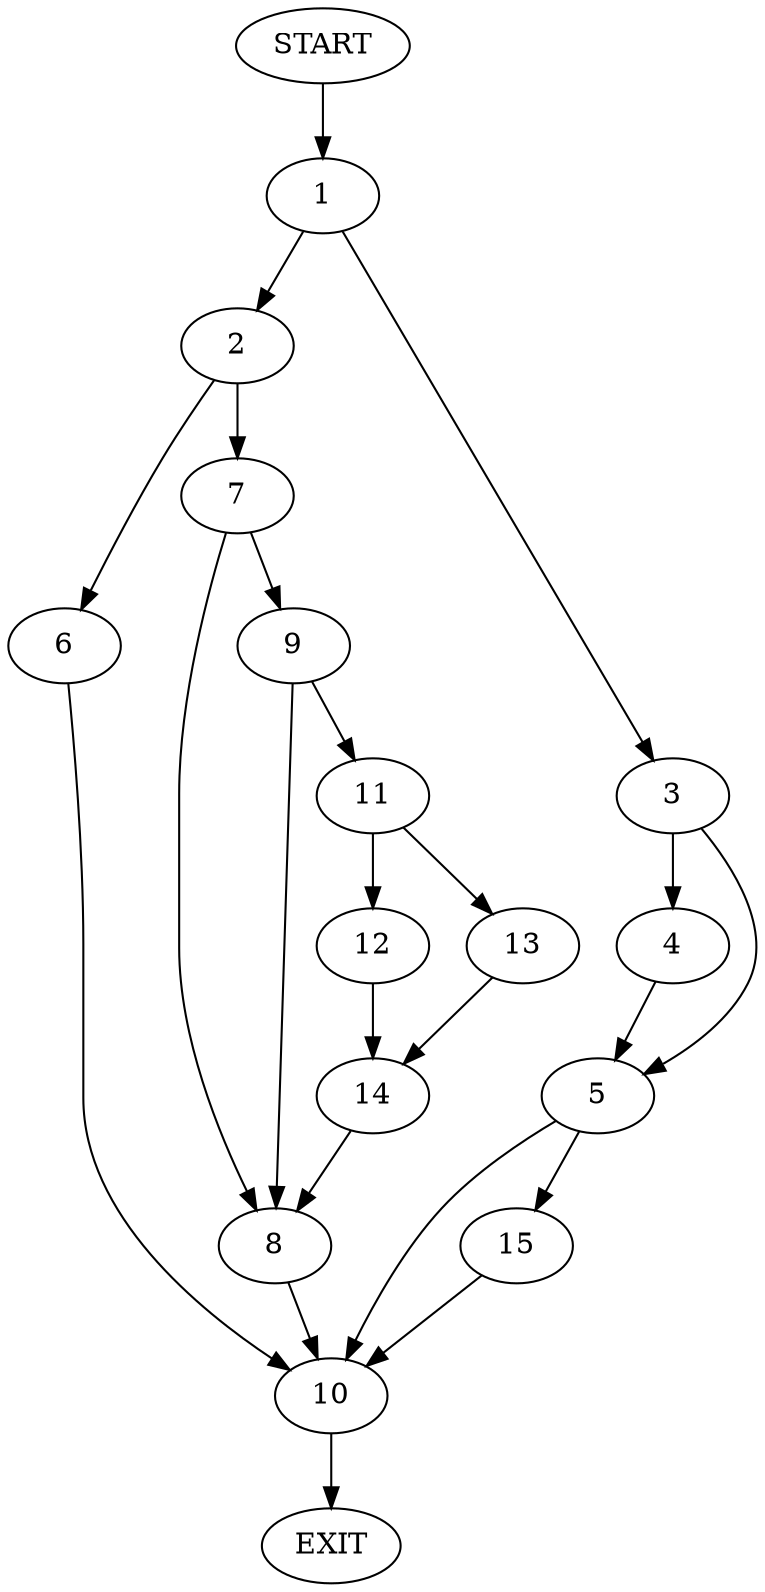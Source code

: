 digraph {
0 [label="START"]
16 [label="EXIT"]
0 -> 1
1 -> 2
1 -> 3
3 -> 4
3 -> 5
2 -> 6
2 -> 7
7 -> 8
7 -> 9
6 -> 10
9 -> 8
9 -> 11
8 -> 10
11 -> 12
11 -> 13
12 -> 14
13 -> 14
14 -> 8
10 -> 16
5 -> 10
5 -> 15
4 -> 5
15 -> 10
}
